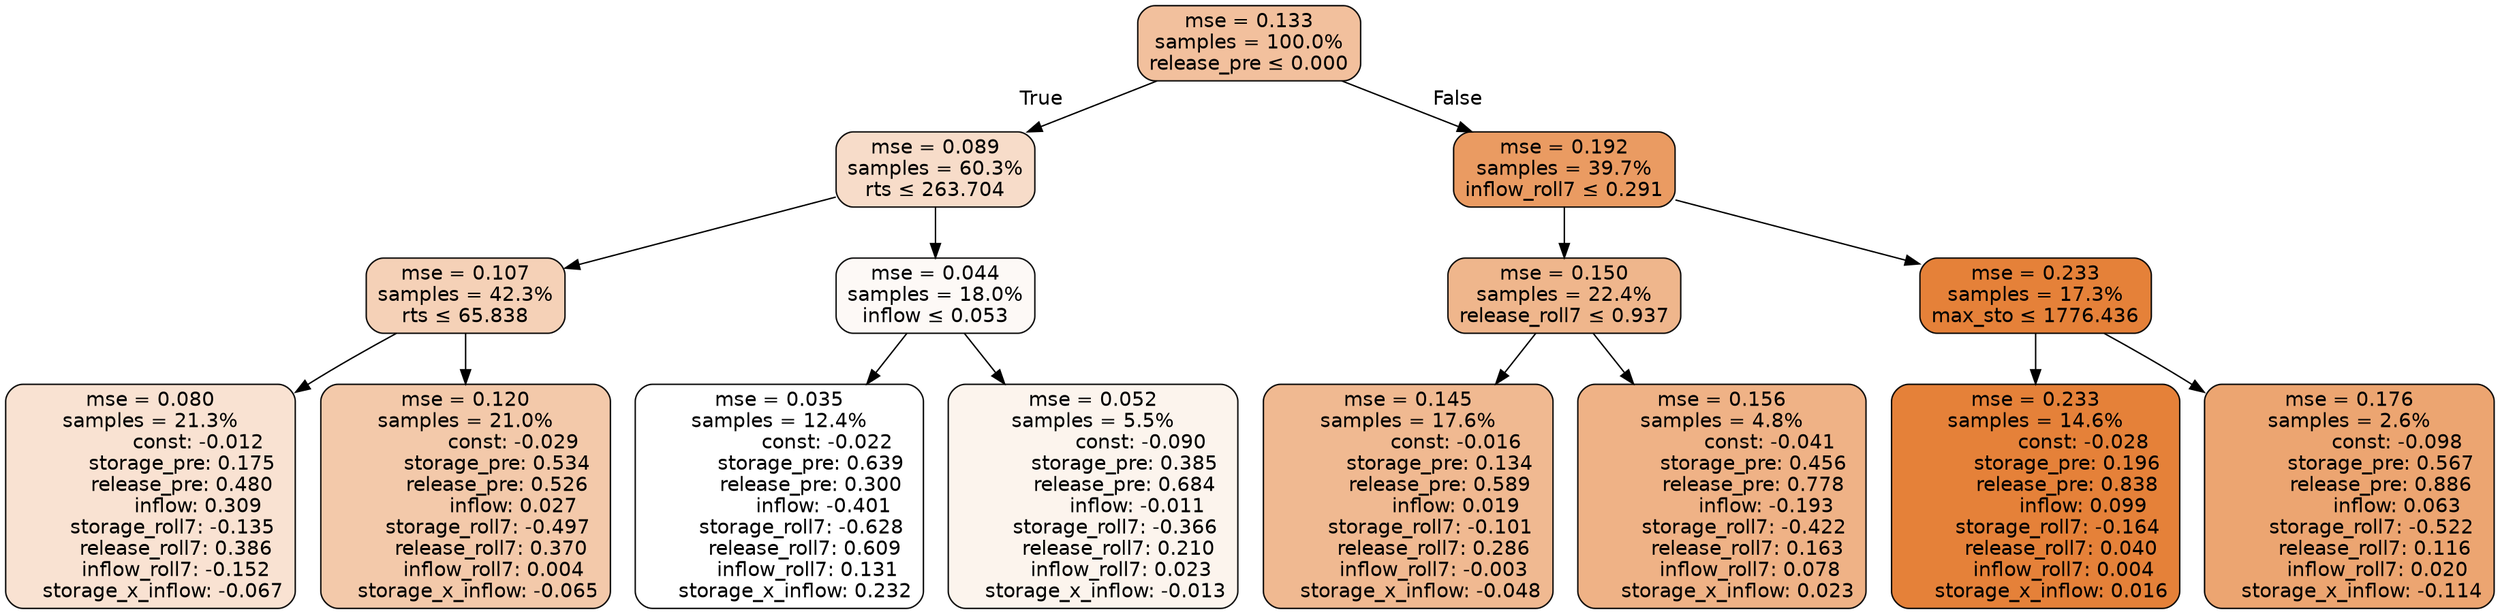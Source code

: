digraph tree {
bgcolor="transparent"
node [shape=rectangle, style="filled, rounded", color="black", fontname=helvetica] ;
edge [fontname=helvetica] ;
	"0" [label="mse = 0.133
samples = 100.0%
release_pre &le; 0.000", fillcolor="#f2c09d"]
	"1" [label="mse = 0.089
samples = 60.3%
rts &le; 263.704", fillcolor="#f7dcc9"]
	"2" [label="mse = 0.107
samples = 42.3%
rts &le; 65.838", fillcolor="#f5d1b7"]
	"3" [label="mse = 0.080
samples = 21.3%
               const: -0.012
          storage_pre: 0.175
          release_pre: 0.480
               inflow: 0.309
       storage_roll7: -0.135
        release_roll7: 0.386
        inflow_roll7: -0.152
    storage_x_inflow: -0.067", fillcolor="#f9e2d2"]
	"4" [label="mse = 0.120
samples = 21.0%
               const: -0.029
          storage_pre: 0.534
          release_pre: 0.526
               inflow: 0.027
       storage_roll7: -0.497
        release_roll7: 0.370
         inflow_roll7: 0.004
    storage_x_inflow: -0.065", fillcolor="#f3c9aa"]
	"5" [label="mse = 0.044
samples = 18.0%
inflow &le; 0.053", fillcolor="#fdf9f6"]
	"6" [label="mse = 0.035
samples = 12.4%
               const: -0.022
          storage_pre: 0.639
          release_pre: 0.300
              inflow: -0.401
       storage_roll7: -0.628
        release_roll7: 0.609
         inflow_roll7: 0.131
     storage_x_inflow: 0.232", fillcolor="#ffffff"]
	"7" [label="mse = 0.052
samples = 5.5%
               const: -0.090
          storage_pre: 0.385
          release_pre: 0.684
              inflow: -0.011
       storage_roll7: -0.366
        release_roll7: 0.210
         inflow_roll7: 0.023
    storage_x_inflow: -0.013", fillcolor="#fcf4ed"]
	"8" [label="mse = 0.192
samples = 39.7%
inflow_roll7 &le; 0.291", fillcolor="#ea9b62"]
	"9" [label="mse = 0.150
samples = 22.4%
release_roll7 &le; 0.937", fillcolor="#efb68c"]
	"10" [label="mse = 0.145
samples = 17.6%
               const: -0.016
          storage_pre: 0.134
          release_pre: 0.589
               inflow: 0.019
       storage_roll7: -0.101
        release_roll7: 0.286
        inflow_roll7: -0.003
    storage_x_inflow: -0.048", fillcolor="#f0b991"]
	"11" [label="mse = 0.156
samples = 4.8%
               const: -0.041
          storage_pre: 0.456
          release_pre: 0.778
              inflow: -0.193
       storage_roll7: -0.422
        release_roll7: 0.163
         inflow_roll7: 0.078
     storage_x_inflow: 0.023", fillcolor="#efb286"]
	"12" [label="mse = 0.233
samples = 17.3%
max_sto &le; 1776.436", fillcolor="#e58139"]
	"13" [label="mse = 0.233
samples = 14.6%
               const: -0.028
          storage_pre: 0.196
          release_pre: 0.838
               inflow: 0.099
       storage_roll7: -0.164
        release_roll7: 0.040
         inflow_roll7: 0.004
     storage_x_inflow: 0.016", fillcolor="#e58139"]
	"14" [label="mse = 0.176
samples = 2.6%
               const: -0.098
          storage_pre: 0.567
          release_pre: 0.886
               inflow: 0.063
       storage_roll7: -0.522
        release_roll7: 0.116
         inflow_roll7: 0.020
    storage_x_inflow: -0.114", fillcolor="#eca571"]

	"0" -> "1" [labeldistance=2.5, labelangle=45, headlabel="True"]
	"1" -> "2"
	"2" -> "3"
	"2" -> "4"
	"1" -> "5"
	"5" -> "6"
	"5" -> "7"
	"0" -> "8" [labeldistance=2.5, labelangle=-45, headlabel="False"]
	"8" -> "9"
	"9" -> "10"
	"9" -> "11"
	"8" -> "12"
	"12" -> "13"
	"12" -> "14"
}